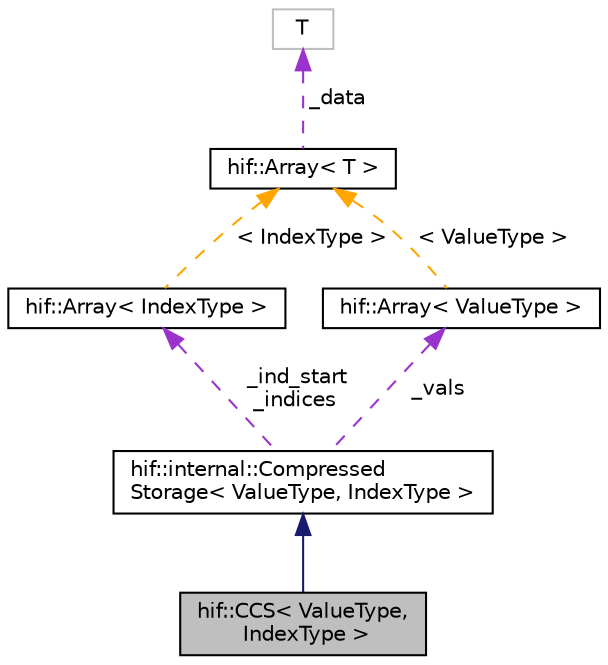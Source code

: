 digraph "hif::CCS&lt; ValueType, IndexType &gt;"
{
  edge [fontname="Helvetica",fontsize="10",labelfontname="Helvetica",labelfontsize="10"];
  node [fontname="Helvetica",fontsize="10",shape=record];
  Node6 [label="hif::CCS\< ValueType,\l IndexType \>",height=0.2,width=0.4,color="black", fillcolor="grey75", style="filled", fontcolor="black"];
  Node7 -> Node6 [dir="back",color="midnightblue",fontsize="10",style="solid",fontname="Helvetica"];
  Node7 [label="hif::internal::Compressed\lStorage\< ValueType, IndexType \>",height=0.2,width=0.4,color="black", fillcolor="white", style="filled",URL="$classhif_1_1internal_1_1CompressedStorage.html",tooltip="Core of the compressed storage, including data and interfaces. "];
  Node8 -> Node7 [dir="back",color="darkorchid3",fontsize="10",style="dashed",label=" _ind_start\n_indices" ,fontname="Helvetica"];
  Node8 [label="hif::Array\< IndexType \>",height=0.2,width=0.4,color="black", fillcolor="white", style="filled",URL="$classhif_1_1Array.html"];
  Node9 -> Node8 [dir="back",color="orange",fontsize="10",style="dashed",label=" \< IndexType \>" ,fontname="Helvetica"];
  Node9 [label="hif::Array\< T \>",height=0.2,width=0.4,color="black", fillcolor="white", style="filled",URL="$classhif_1_1Array.html",tooltip="Core data structure used in compressed storage. "];
  Node10 -> Node9 [dir="back",color="darkorchid3",fontsize="10",style="dashed",label=" _data" ,fontname="Helvetica"];
  Node10 [label="T",height=0.2,width=0.4,color="grey75", fillcolor="white", style="filled"];
  Node11 -> Node7 [dir="back",color="darkorchid3",fontsize="10",style="dashed",label=" _vals" ,fontname="Helvetica"];
  Node11 [label="hif::Array\< ValueType \>",height=0.2,width=0.4,color="black", fillcolor="white", style="filled",URL="$classhif_1_1Array.html"];
  Node9 -> Node11 [dir="back",color="orange",fontsize="10",style="dashed",label=" \< ValueType \>" ,fontname="Helvetica"];
}
